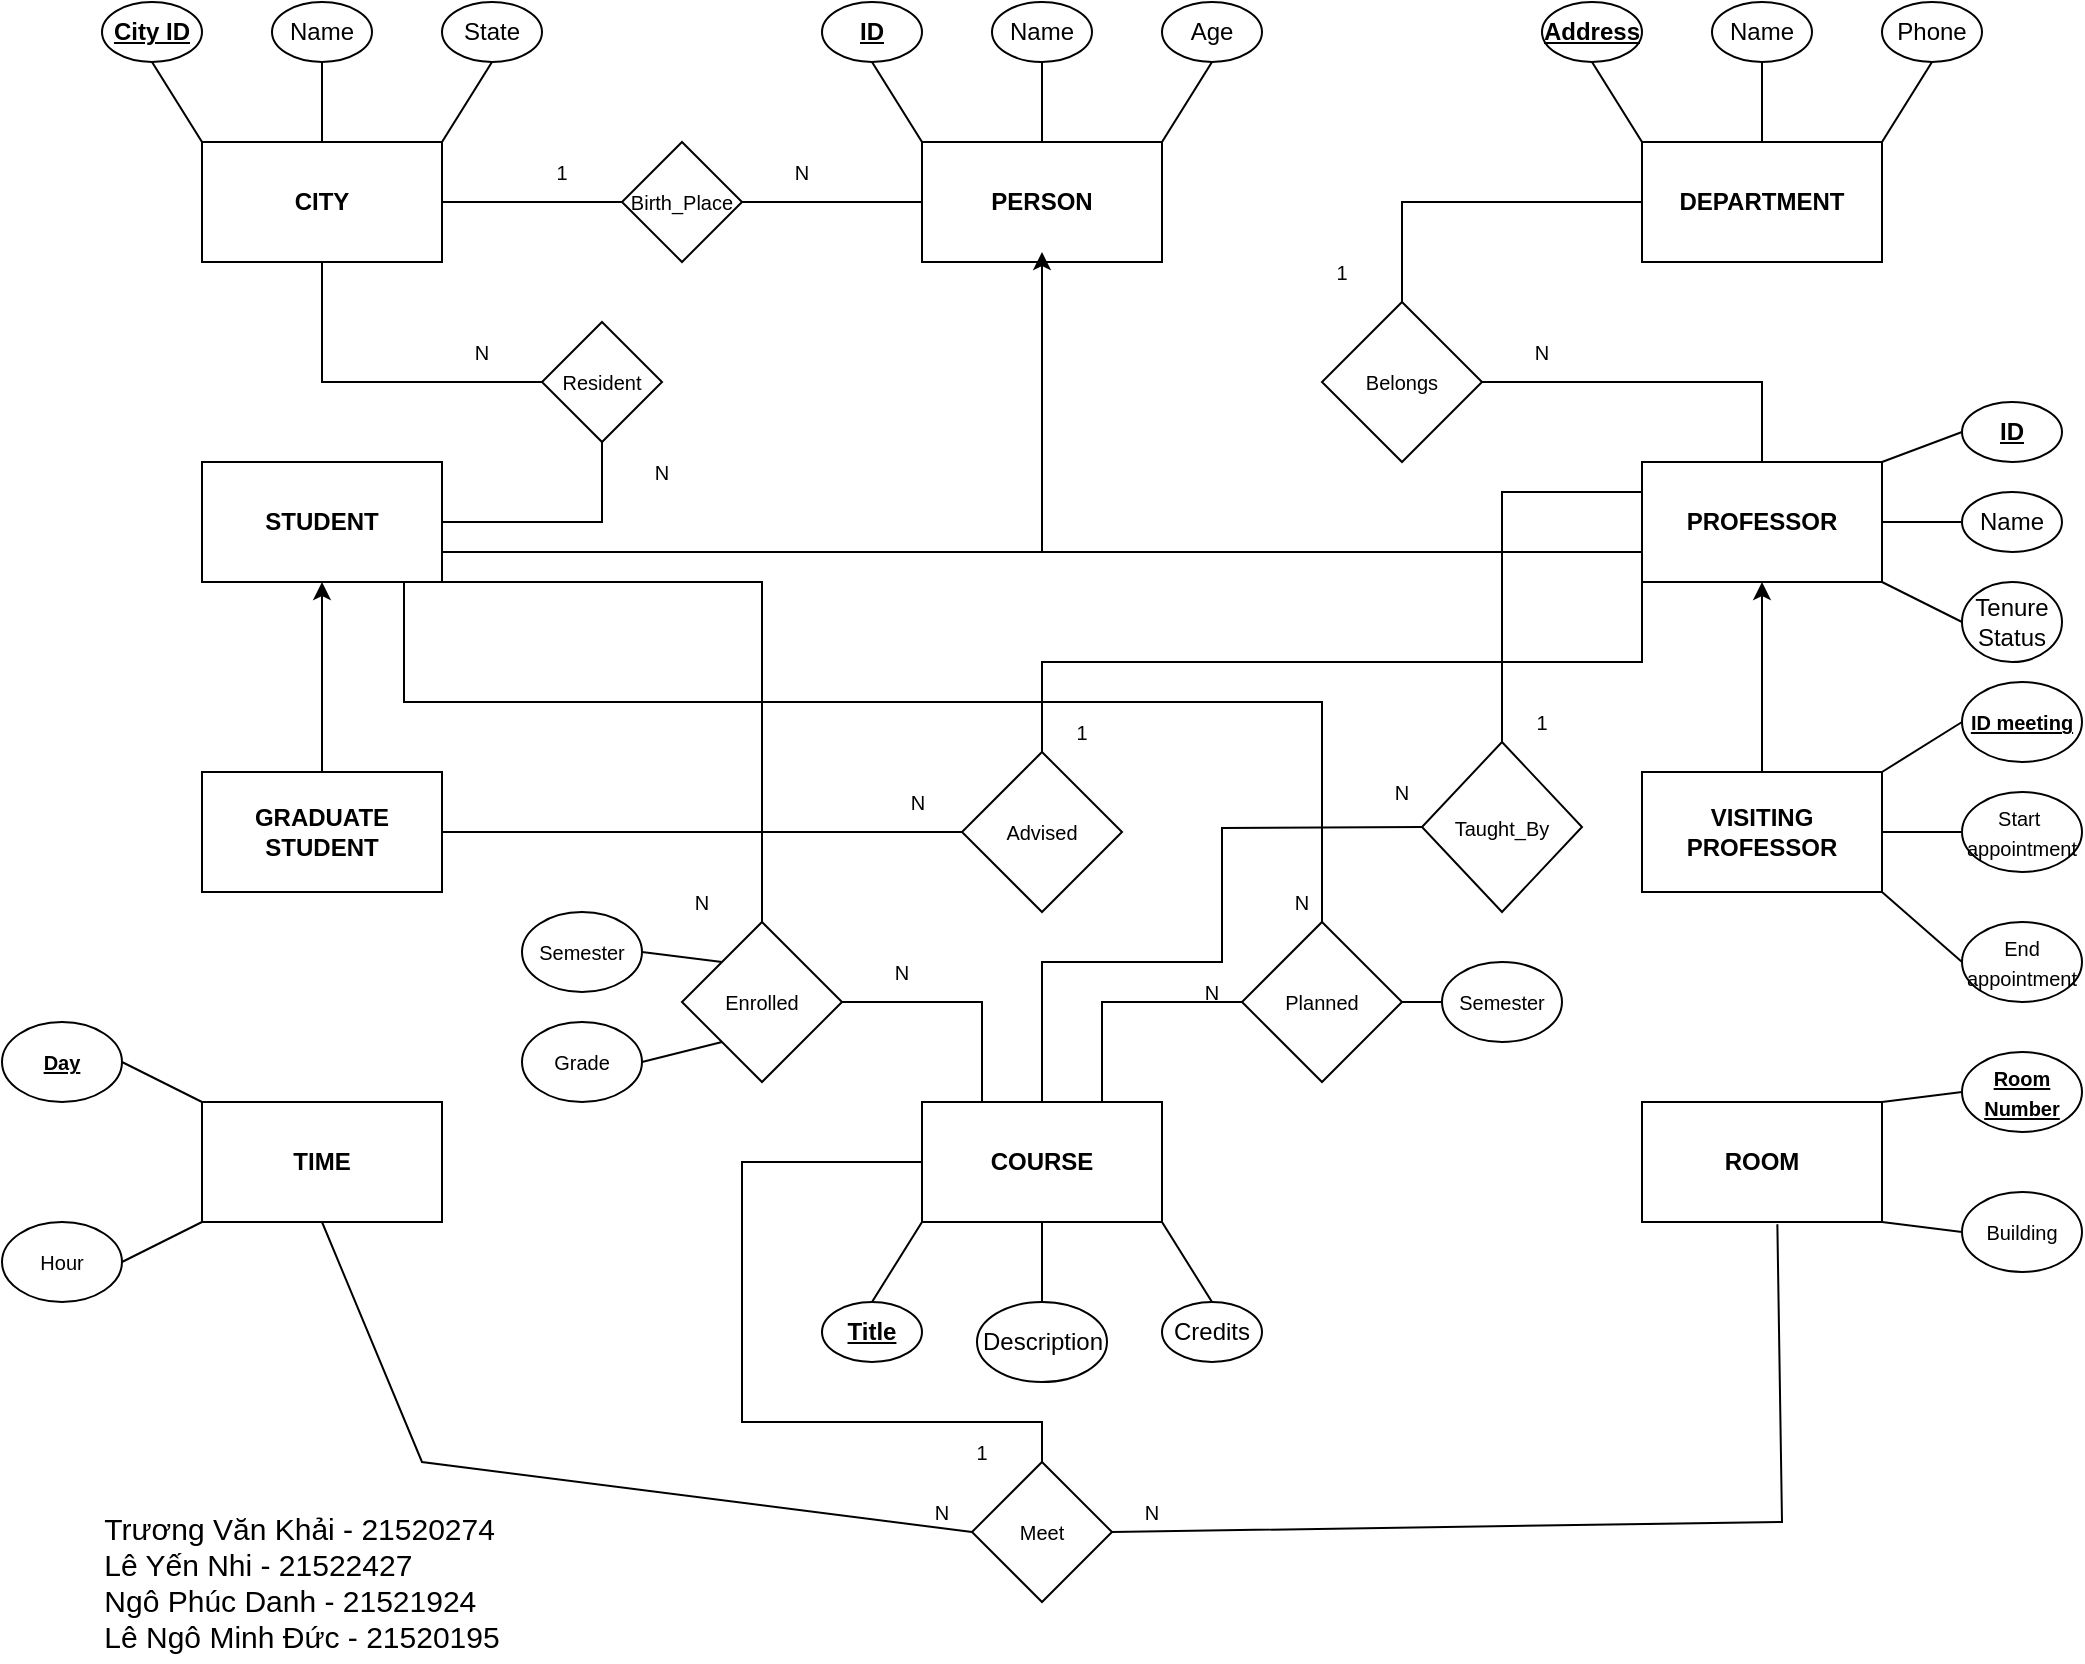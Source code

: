 <mxfile version="21.1.2" type="device">
  <diagram name="Page-1" id="ab_Uid5dcE32SzvnxdGC">
    <mxGraphModel dx="1276" dy="654" grid="1" gridSize="10" guides="1" tooltips="1" connect="1" arrows="1" fold="1" page="1" pageScale="1" pageWidth="1100" pageHeight="850" math="0" shadow="0">
      <root>
        <mxCell id="0" />
        <mxCell id="1" parent="0" />
        <mxCell id="QxSOPmF_ZFx1kEeD80Ws-1" value="&lt;b&gt;CITY&lt;/b&gt;" style="rounded=0;whiteSpace=wrap;html=1;" parent="1" vertex="1">
          <mxGeometry x="120" y="80" width="120" height="60" as="geometry" />
        </mxCell>
        <mxCell id="QxSOPmF_ZFx1kEeD80Ws-2" value="&lt;b&gt;COURSE&lt;/b&gt;" style="rounded=0;whiteSpace=wrap;html=1;" parent="1" vertex="1">
          <mxGeometry x="480" y="560" width="120" height="60" as="geometry" />
        </mxCell>
        <mxCell id="QxSOPmF_ZFx1kEeD80Ws-3" value="&lt;b&gt;GRADUATE&lt;br&gt;STUDENT&lt;/b&gt;" style="rounded=0;whiteSpace=wrap;html=1;" parent="1" vertex="1">
          <mxGeometry x="120" y="395" width="120" height="60" as="geometry" />
        </mxCell>
        <mxCell id="QxSOPmF_ZFx1kEeD80Ws-4" value="&lt;b&gt;ROOM&lt;/b&gt;" style="rounded=0;whiteSpace=wrap;html=1;" parent="1" vertex="1">
          <mxGeometry x="840" y="560" width="120" height="60" as="geometry" />
        </mxCell>
        <mxCell id="QxSOPmF_ZFx1kEeD80Ws-5" value="&lt;b&gt;TIME&lt;/b&gt;" style="rounded=0;whiteSpace=wrap;html=1;" parent="1" vertex="1">
          <mxGeometry x="120" y="560" width="120" height="60" as="geometry" />
        </mxCell>
        <mxCell id="QxSOPmF_ZFx1kEeD80Ws-6" value="&lt;b&gt;STUDENT&lt;/b&gt;" style="rounded=0;whiteSpace=wrap;html=1;" parent="1" vertex="1">
          <mxGeometry x="120" y="240" width="120" height="60" as="geometry" />
        </mxCell>
        <mxCell id="QxSOPmF_ZFx1kEeD80Ws-7" value="&lt;b&gt;PERSON&lt;/b&gt;" style="rounded=0;whiteSpace=wrap;html=1;" parent="1" vertex="1">
          <mxGeometry x="480" y="80" width="120" height="60" as="geometry" />
        </mxCell>
        <mxCell id="QxSOPmF_ZFx1kEeD80Ws-8" value="&lt;b&gt;VISITING&lt;br&gt;PROFESSOR&lt;/b&gt;" style="rounded=0;whiteSpace=wrap;html=1;" parent="1" vertex="1">
          <mxGeometry x="840" y="395" width="120" height="60" as="geometry" />
        </mxCell>
        <mxCell id="QxSOPmF_ZFx1kEeD80Ws-9" value="&lt;b&gt;PROFESSOR&lt;/b&gt;" style="rounded=0;whiteSpace=wrap;html=1;" parent="1" vertex="1">
          <mxGeometry x="840" y="240" width="120" height="60" as="geometry" />
        </mxCell>
        <mxCell id="QxSOPmF_ZFx1kEeD80Ws-10" value="&lt;b&gt;DEPARTMENT&lt;/b&gt;" style="rounded=0;whiteSpace=wrap;html=1;" parent="1" vertex="1">
          <mxGeometry x="840" y="80" width="120" height="60" as="geometry" />
        </mxCell>
        <mxCell id="QxSOPmF_ZFx1kEeD80Ws-16" value="" style="endArrow=none;html=1;rounded=0;exitX=0.5;exitY=1;exitDx=0;exitDy=0;entryX=0;entryY=0;entryDx=0;entryDy=0;" parent="1" source="QxSOPmF_ZFx1kEeD80Ws-59" target="QxSOPmF_ZFx1kEeD80Ws-1" edge="1">
          <mxGeometry width="50" height="50" relative="1" as="geometry">
            <mxPoint x="100" y="40" as="sourcePoint" />
            <mxPoint x="520" y="250" as="targetPoint" />
          </mxGeometry>
        </mxCell>
        <mxCell id="QxSOPmF_ZFx1kEeD80Ws-17" value="" style="endArrow=none;html=1;rounded=0;exitX=0.75;exitY=1;exitDx=0;exitDy=0;entryX=0.5;entryY=0;entryDx=0;entryDy=0;" parent="1" target="QxSOPmF_ZFx1kEeD80Ws-1" edge="1">
          <mxGeometry width="50" height="50" relative="1" as="geometry">
            <mxPoint x="180" y="40" as="sourcePoint" />
            <mxPoint x="130.0" y="90" as="targetPoint" />
          </mxGeometry>
        </mxCell>
        <mxCell id="QxSOPmF_ZFx1kEeD80Ws-18" value="" style="endArrow=none;html=1;rounded=0;exitX=0.5;exitY=1;exitDx=0;exitDy=0;entryX=1;entryY=0;entryDx=0;entryDy=0;" parent="1" source="QxSOPmF_ZFx1kEeD80Ws-61" target="QxSOPmF_ZFx1kEeD80Ws-1" edge="1">
          <mxGeometry width="50" height="50" relative="1" as="geometry">
            <mxPoint x="270" y="40" as="sourcePoint" />
            <mxPoint x="190.0" y="90" as="targetPoint" />
          </mxGeometry>
        </mxCell>
        <mxCell id="QxSOPmF_ZFx1kEeD80Ws-59" value="&lt;u&gt;&lt;b&gt;City ID&lt;/b&gt;&lt;/u&gt;" style="ellipse;whiteSpace=wrap;html=1;" parent="1" vertex="1">
          <mxGeometry x="70" y="10" width="50" height="30" as="geometry" />
        </mxCell>
        <mxCell id="QxSOPmF_ZFx1kEeD80Ws-60" value="Name" style="ellipse;whiteSpace=wrap;html=1;" parent="1" vertex="1">
          <mxGeometry x="155" y="10" width="50" height="30" as="geometry" />
        </mxCell>
        <mxCell id="QxSOPmF_ZFx1kEeD80Ws-61" value="State" style="ellipse;whiteSpace=wrap;html=1;" parent="1" vertex="1">
          <mxGeometry x="240" y="10" width="50" height="30" as="geometry" />
        </mxCell>
        <mxCell id="QxSOPmF_ZFx1kEeD80Ws-62" value="" style="endArrow=none;html=1;rounded=0;exitX=0.5;exitY=1;exitDx=0;exitDy=0;entryX=0;entryY=0;entryDx=0;entryDy=0;" parent="1" source="QxSOPmF_ZFx1kEeD80Ws-65" edge="1">
          <mxGeometry width="50" height="50" relative="1" as="geometry">
            <mxPoint x="460" y="40" as="sourcePoint" />
            <mxPoint x="480" y="80" as="targetPoint" />
          </mxGeometry>
        </mxCell>
        <mxCell id="QxSOPmF_ZFx1kEeD80Ws-63" value="" style="endArrow=none;html=1;rounded=0;exitX=0.75;exitY=1;exitDx=0;exitDy=0;entryX=0.5;entryY=0;entryDx=0;entryDy=0;" parent="1" edge="1">
          <mxGeometry width="50" height="50" relative="1" as="geometry">
            <mxPoint x="540" y="40" as="sourcePoint" />
            <mxPoint x="540" y="80" as="targetPoint" />
          </mxGeometry>
        </mxCell>
        <mxCell id="QxSOPmF_ZFx1kEeD80Ws-64" value="" style="endArrow=none;html=1;rounded=0;exitX=0.5;exitY=1;exitDx=0;exitDy=0;entryX=1;entryY=0;entryDx=0;entryDy=0;" parent="1" source="QxSOPmF_ZFx1kEeD80Ws-67" edge="1">
          <mxGeometry width="50" height="50" relative="1" as="geometry">
            <mxPoint x="630" y="40" as="sourcePoint" />
            <mxPoint x="600" y="80" as="targetPoint" />
          </mxGeometry>
        </mxCell>
        <mxCell id="QxSOPmF_ZFx1kEeD80Ws-65" value="&lt;u&gt;&lt;b&gt;ID&lt;/b&gt;&lt;/u&gt;" style="ellipse;whiteSpace=wrap;html=1;" parent="1" vertex="1">
          <mxGeometry x="430" y="10" width="50" height="30" as="geometry" />
        </mxCell>
        <mxCell id="QxSOPmF_ZFx1kEeD80Ws-66" value="Name" style="ellipse;whiteSpace=wrap;html=1;" parent="1" vertex="1">
          <mxGeometry x="515" y="10" width="50" height="30" as="geometry" />
        </mxCell>
        <mxCell id="QxSOPmF_ZFx1kEeD80Ws-67" value="Age" style="ellipse;whiteSpace=wrap;html=1;" parent="1" vertex="1">
          <mxGeometry x="600" y="10" width="50" height="30" as="geometry" />
        </mxCell>
        <mxCell id="QxSOPmF_ZFx1kEeD80Ws-69" value="" style="endArrow=none;html=1;rounded=0;entryX=0.5;entryY=0;entryDx=0;entryDy=0;exitX=0.5;exitY=1;exitDx=0;exitDy=0;" parent="1" source="QxSOPmF_ZFx1kEeD80Ws-72" target="QxSOPmF_ZFx1kEeD80Ws-10" edge="1">
          <mxGeometry width="50" height="50" relative="1" as="geometry">
            <mxPoint x="900" y="40" as="sourcePoint" />
            <mxPoint x="900" y="80" as="targetPoint" />
          </mxGeometry>
        </mxCell>
        <mxCell id="QxSOPmF_ZFx1kEeD80Ws-70" value="" style="endArrow=none;html=1;rounded=0;exitX=0.5;exitY=1;exitDx=0;exitDy=0;entryX=1;entryY=0;entryDx=0;entryDy=0;" parent="1" source="QxSOPmF_ZFx1kEeD80Ws-73" edge="1">
          <mxGeometry width="50" height="50" relative="1" as="geometry">
            <mxPoint x="990" y="40" as="sourcePoint" />
            <mxPoint x="960" y="80" as="targetPoint" />
          </mxGeometry>
        </mxCell>
        <mxCell id="QxSOPmF_ZFx1kEeD80Ws-72" value="Name" style="ellipse;whiteSpace=wrap;html=1;" parent="1" vertex="1">
          <mxGeometry x="875" y="10" width="50" height="30" as="geometry" />
        </mxCell>
        <mxCell id="QxSOPmF_ZFx1kEeD80Ws-73" value="Phone" style="ellipse;whiteSpace=wrap;html=1;" parent="1" vertex="1">
          <mxGeometry x="960" y="10" width="50" height="30" as="geometry" />
        </mxCell>
        <mxCell id="QxSOPmF_ZFx1kEeD80Ws-74" value="" style="endArrow=none;html=1;rounded=0;exitX=0.5;exitY=1;exitDx=0;exitDy=0;" parent="1" source="QxSOPmF_ZFx1kEeD80Ws-76" edge="1">
          <mxGeometry width="50" height="50" relative="1" as="geometry">
            <mxPoint x="870" y="40" as="sourcePoint" />
            <mxPoint x="840" y="80" as="targetPoint" />
          </mxGeometry>
        </mxCell>
        <mxCell id="QxSOPmF_ZFx1kEeD80Ws-76" value="&lt;b&gt;&lt;u&gt;Address&lt;/u&gt;&lt;/b&gt;" style="ellipse;whiteSpace=wrap;html=1;" parent="1" vertex="1">
          <mxGeometry x="790" y="10" width="50" height="30" as="geometry" />
        </mxCell>
        <mxCell id="QxSOPmF_ZFx1kEeD80Ws-80" value="" style="endArrow=none;html=1;rounded=0;entryX=1;entryY=0.5;entryDx=0;entryDy=0;" parent="1" source="QxSOPmF_ZFx1kEeD80Ws-82" target="QxSOPmF_ZFx1kEeD80Ws-9" edge="1">
          <mxGeometry width="50" height="50" relative="1" as="geometry">
            <mxPoint x="1030" y="240" as="sourcePoint" />
            <mxPoint x="1030" y="280" as="targetPoint" />
          </mxGeometry>
        </mxCell>
        <mxCell id="QxSOPmF_ZFx1kEeD80Ws-81" value="" style="endArrow=none;html=1;rounded=0;exitX=0;exitY=0.5;exitDx=0;exitDy=0;entryX=1;entryY=1;entryDx=0;entryDy=0;" parent="1" source="QxSOPmF_ZFx1kEeD80Ws-83" target="QxSOPmF_ZFx1kEeD80Ws-9" edge="1">
          <mxGeometry width="50" height="50" relative="1" as="geometry">
            <mxPoint x="1120" y="240" as="sourcePoint" />
            <mxPoint x="1090" y="280" as="targetPoint" />
          </mxGeometry>
        </mxCell>
        <mxCell id="QxSOPmF_ZFx1kEeD80Ws-82" value="Name" style="ellipse;whiteSpace=wrap;html=1;" parent="1" vertex="1">
          <mxGeometry x="1000" y="255" width="50" height="30" as="geometry" />
        </mxCell>
        <mxCell id="QxSOPmF_ZFx1kEeD80Ws-83" value="Tenure&lt;br&gt;Status" style="ellipse;whiteSpace=wrap;html=1;" parent="1" vertex="1">
          <mxGeometry x="1000" y="300" width="50" height="40" as="geometry" />
        </mxCell>
        <mxCell id="QxSOPmF_ZFx1kEeD80Ws-84" value="" style="endArrow=none;html=1;rounded=0;exitX=0;exitY=0.5;exitDx=0;exitDy=0;entryX=1;entryY=0;entryDx=0;entryDy=0;" parent="1" source="QxSOPmF_ZFx1kEeD80Ws-85" target="QxSOPmF_ZFx1kEeD80Ws-9" edge="1">
          <mxGeometry width="50" height="50" relative="1" as="geometry">
            <mxPoint x="1000" y="240" as="sourcePoint" />
            <mxPoint x="970" y="280" as="targetPoint" />
          </mxGeometry>
        </mxCell>
        <mxCell id="QxSOPmF_ZFx1kEeD80Ws-85" value="&lt;b&gt;&lt;u&gt;ID&lt;/u&gt;&lt;/b&gt;" style="ellipse;whiteSpace=wrap;html=1;" parent="1" vertex="1">
          <mxGeometry x="1000" y="210" width="50" height="30" as="geometry" />
        </mxCell>
        <mxCell id="QxSOPmF_ZFx1kEeD80Ws-87" value="&lt;span style=&quot;font-size: 10px;&quot;&gt;&lt;b style=&quot;&quot;&gt;&lt;u&gt;ID meeting&lt;/u&gt;&lt;/b&gt;&lt;/span&gt;" style="ellipse;whiteSpace=wrap;html=1;" parent="1" vertex="1">
          <mxGeometry x="1000" y="350" width="60" height="40" as="geometry" />
        </mxCell>
        <mxCell id="QxSOPmF_ZFx1kEeD80Ws-88" value="&lt;font style=&quot;font-size: 10px;&quot;&gt;End&lt;br&gt;appointment&lt;/font&gt;" style="ellipse;whiteSpace=wrap;html=1;" parent="1" vertex="1">
          <mxGeometry x="1000" y="470" width="60" height="40" as="geometry" />
        </mxCell>
        <mxCell id="QxSOPmF_ZFx1kEeD80Ws-90" value="" style="endArrow=none;html=1;rounded=0;fontSize=10;exitX=1;exitY=0;exitDx=0;exitDy=0;entryX=0;entryY=0.5;entryDx=0;entryDy=0;" parent="1" source="QxSOPmF_ZFx1kEeD80Ws-8" target="QxSOPmF_ZFx1kEeD80Ws-87" edge="1">
          <mxGeometry width="50" height="50" relative="1" as="geometry">
            <mxPoint x="810" y="410" as="sourcePoint" />
            <mxPoint x="997" y="380" as="targetPoint" />
          </mxGeometry>
        </mxCell>
        <mxCell id="QxSOPmF_ZFx1kEeD80Ws-91" value="" style="endArrow=none;html=1;rounded=0;fontSize=10;exitX=1;exitY=1;exitDx=0;exitDy=0;entryX=0;entryY=0.5;entryDx=0;entryDy=0;" parent="1" source="QxSOPmF_ZFx1kEeD80Ws-8" target="QxSOPmF_ZFx1kEeD80Ws-88" edge="1">
          <mxGeometry width="50" height="50" relative="1" as="geometry">
            <mxPoint x="970" y="405" as="sourcePoint" />
            <mxPoint x="1007" y="390" as="targetPoint" />
          </mxGeometry>
        </mxCell>
        <mxCell id="QxSOPmF_ZFx1kEeD80Ws-92" value="&lt;font style=&quot;font-size: 10px;&quot;&gt;&lt;b&gt;&lt;u&gt;Room&lt;br&gt;Number&lt;/u&gt;&lt;/b&gt;&lt;/font&gt;" style="ellipse;whiteSpace=wrap;html=1;" parent="1" vertex="1">
          <mxGeometry x="1000" y="535" width="60" height="40" as="geometry" />
        </mxCell>
        <mxCell id="QxSOPmF_ZFx1kEeD80Ws-93" value="&lt;span style=&quot;font-size: 10px;&quot;&gt;Building&lt;/span&gt;" style="ellipse;whiteSpace=wrap;html=1;" parent="1" vertex="1">
          <mxGeometry x="1000" y="605" width="60" height="40" as="geometry" />
        </mxCell>
        <mxCell id="QxSOPmF_ZFx1kEeD80Ws-94" value="" style="endArrow=none;html=1;rounded=0;fontSize=10;exitX=1;exitY=0;exitDx=0;exitDy=0;entryX=0;entryY=0.5;entryDx=0;entryDy=0;" parent="1" target="QxSOPmF_ZFx1kEeD80Ws-92" edge="1">
          <mxGeometry width="50" height="50" relative="1" as="geometry">
            <mxPoint x="960" y="560" as="sourcePoint" />
            <mxPoint x="997" y="545" as="targetPoint" />
          </mxGeometry>
        </mxCell>
        <mxCell id="QxSOPmF_ZFx1kEeD80Ws-95" value="" style="endArrow=none;html=1;rounded=0;fontSize=10;exitX=1;exitY=1;exitDx=0;exitDy=0;entryX=0;entryY=0.5;entryDx=0;entryDy=0;" parent="1" target="QxSOPmF_ZFx1kEeD80Ws-93" edge="1">
          <mxGeometry width="50" height="50" relative="1" as="geometry">
            <mxPoint x="960" y="620" as="sourcePoint" />
            <mxPoint x="1007" y="555" as="targetPoint" />
          </mxGeometry>
        </mxCell>
        <mxCell id="QxSOPmF_ZFx1kEeD80Ws-97" value="&lt;font style=&quot;font-size: 10px;&quot;&gt;Start&amp;nbsp;&lt;br&gt;appointment&lt;/font&gt;" style="ellipse;whiteSpace=wrap;html=1;" parent="1" vertex="1">
          <mxGeometry x="1000" y="405" width="60" height="40" as="geometry" />
        </mxCell>
        <mxCell id="QxSOPmF_ZFx1kEeD80Ws-98" value="" style="endArrow=none;html=1;rounded=0;fontSize=10;exitX=1;exitY=0;exitDx=0;exitDy=0;entryX=0;entryY=0.5;entryDx=0;entryDy=0;" parent="1" target="QxSOPmF_ZFx1kEeD80Ws-97" edge="1">
          <mxGeometry width="50" height="50" relative="1" as="geometry">
            <mxPoint x="960" y="425" as="sourcePoint" />
            <mxPoint x="997" y="410" as="targetPoint" />
          </mxGeometry>
        </mxCell>
        <mxCell id="QxSOPmF_ZFx1kEeD80Ws-99" value="" style="endArrow=none;html=1;rounded=0;exitX=0.5;exitY=0;exitDx=0;exitDy=0;entryX=0;entryY=1;entryDx=0;entryDy=0;" parent="1" source="QxSOPmF_ZFx1kEeD80Ws-102" target="QxSOPmF_ZFx1kEeD80Ws-2" edge="1">
          <mxGeometry width="50" height="50" relative="1" as="geometry">
            <mxPoint x="460" y="690" as="sourcePoint" />
            <mxPoint x="480" y="730" as="targetPoint" />
          </mxGeometry>
        </mxCell>
        <mxCell id="QxSOPmF_ZFx1kEeD80Ws-100" value="" style="endArrow=none;html=1;rounded=0;exitX=0.5;exitY=1;exitDx=0;exitDy=0;" parent="1" source="QxSOPmF_ZFx1kEeD80Ws-2" target="QxSOPmF_ZFx1kEeD80Ws-103" edge="1">
          <mxGeometry width="50" height="50" relative="1" as="geometry">
            <mxPoint x="540" y="690" as="sourcePoint" />
            <mxPoint x="540" y="730" as="targetPoint" />
          </mxGeometry>
        </mxCell>
        <mxCell id="QxSOPmF_ZFx1kEeD80Ws-101" value="" style="endArrow=none;html=1;rounded=0;exitX=0.5;exitY=0;exitDx=0;exitDy=0;entryX=1;entryY=1;entryDx=0;entryDy=0;" parent="1" source="QxSOPmF_ZFx1kEeD80Ws-104" target="QxSOPmF_ZFx1kEeD80Ws-2" edge="1">
          <mxGeometry width="50" height="50" relative="1" as="geometry">
            <mxPoint x="630" y="690" as="sourcePoint" />
            <mxPoint x="600" y="730" as="targetPoint" />
          </mxGeometry>
        </mxCell>
        <mxCell id="QxSOPmF_ZFx1kEeD80Ws-102" value="&lt;u&gt;&lt;b&gt;Title&lt;/b&gt;&lt;/u&gt;" style="ellipse;whiteSpace=wrap;html=1;" parent="1" vertex="1">
          <mxGeometry x="430" y="660" width="50" height="30" as="geometry" />
        </mxCell>
        <mxCell id="QxSOPmF_ZFx1kEeD80Ws-103" value="Description" style="ellipse;whiteSpace=wrap;html=1;" parent="1" vertex="1">
          <mxGeometry x="507.5" y="660" width="65" height="40" as="geometry" />
        </mxCell>
        <mxCell id="QxSOPmF_ZFx1kEeD80Ws-104" value="Credits" style="ellipse;whiteSpace=wrap;html=1;" parent="1" vertex="1">
          <mxGeometry x="600" y="660" width="50" height="30" as="geometry" />
        </mxCell>
        <mxCell id="QxSOPmF_ZFx1kEeD80Ws-105" value="&lt;span style=&quot;font-size: 10px;&quot;&gt;&lt;b&gt;&lt;u&gt;Day&lt;/u&gt;&lt;/b&gt;&lt;/span&gt;" style="ellipse;whiteSpace=wrap;html=1;" parent="1" vertex="1">
          <mxGeometry x="20" y="520" width="60" height="40" as="geometry" />
        </mxCell>
        <mxCell id="QxSOPmF_ZFx1kEeD80Ws-106" value="&lt;span style=&quot;font-size: 10px;&quot;&gt;Hour&lt;/span&gt;" style="ellipse;whiteSpace=wrap;html=1;" parent="1" vertex="1">
          <mxGeometry x="20" y="620" width="60" height="40" as="geometry" />
        </mxCell>
        <mxCell id="QxSOPmF_ZFx1kEeD80Ws-107" value="" style="endArrow=none;html=1;rounded=0;fontSize=10;exitX=0;exitY=0;exitDx=0;exitDy=0;entryX=1;entryY=0.5;entryDx=0;entryDy=0;" parent="1" source="QxSOPmF_ZFx1kEeD80Ws-5" target="QxSOPmF_ZFx1kEeD80Ws-105" edge="1">
          <mxGeometry width="50" height="50" relative="1" as="geometry">
            <mxPoint x="-40" y="570" as="sourcePoint" />
            <mxPoint x="70" y="560" as="targetPoint" />
          </mxGeometry>
        </mxCell>
        <mxCell id="QxSOPmF_ZFx1kEeD80Ws-108" value="" style="endArrow=none;html=1;rounded=0;fontSize=10;exitX=0;exitY=1;exitDx=0;exitDy=0;entryX=1;entryY=0.5;entryDx=0;entryDy=0;" parent="1" source="QxSOPmF_ZFx1kEeD80Ws-5" target="QxSOPmF_ZFx1kEeD80Ws-106" edge="1">
          <mxGeometry width="50" height="50" relative="1" as="geometry">
            <mxPoint x="-40" y="630" as="sourcePoint" />
            <mxPoint x="7" y="565" as="targetPoint" />
          </mxGeometry>
        </mxCell>
        <mxCell id="QxSOPmF_ZFx1kEeD80Ws-110" value="Resident" style="rhombus;whiteSpace=wrap;html=1;fontSize=10;" parent="1" vertex="1">
          <mxGeometry x="290" y="170" width="60" height="60" as="geometry" />
        </mxCell>
        <mxCell id="QxSOPmF_ZFx1kEeD80Ws-111" value="" style="endArrow=none;html=1;rounded=0;fontSize=10;exitX=1;exitY=0.5;exitDx=0;exitDy=0;entryX=0.5;entryY=1;entryDx=0;entryDy=0;" parent="1" source="QxSOPmF_ZFx1kEeD80Ws-6" target="QxSOPmF_ZFx1kEeD80Ws-110" edge="1">
          <mxGeometry width="50" height="50" relative="1" as="geometry">
            <mxPoint x="300" y="250" as="sourcePoint" />
            <mxPoint x="350" y="200" as="targetPoint" />
            <Array as="points">
              <mxPoint x="320" y="270" />
            </Array>
          </mxGeometry>
        </mxCell>
        <mxCell id="QxSOPmF_ZFx1kEeD80Ws-112" value="" style="endArrow=none;html=1;rounded=0;fontSize=10;exitX=0.5;exitY=1;exitDx=0;exitDy=0;entryX=0;entryY=0.5;entryDx=0;entryDy=0;" parent="1" source="QxSOPmF_ZFx1kEeD80Ws-1" target="QxSOPmF_ZFx1kEeD80Ws-110" edge="1">
          <mxGeometry width="50" height="50" relative="1" as="geometry">
            <mxPoint x="300" y="250" as="sourcePoint" />
            <mxPoint x="350" y="200" as="targetPoint" />
            <Array as="points">
              <mxPoint x="180" y="200" />
            </Array>
          </mxGeometry>
        </mxCell>
        <mxCell id="QxSOPmF_ZFx1kEeD80Ws-113" value="" style="endArrow=none;html=1;rounded=0;fontSize=10;exitX=1;exitY=0.75;exitDx=0;exitDy=0;entryX=0;entryY=0.75;entryDx=0;entryDy=0;" parent="1" source="QxSOPmF_ZFx1kEeD80Ws-6" target="QxSOPmF_ZFx1kEeD80Ws-9" edge="1">
          <mxGeometry width="50" height="50" relative="1" as="geometry">
            <mxPoint x="520" y="260" as="sourcePoint" />
            <mxPoint x="570" y="210" as="targetPoint" />
          </mxGeometry>
        </mxCell>
        <mxCell id="QxSOPmF_ZFx1kEeD80Ws-114" value="" style="endArrow=classic;html=1;rounded=0;fontSize=10;entryX=0.5;entryY=1;entryDx=0;entryDy=0;" parent="1" edge="1">
          <mxGeometry width="50" height="50" relative="1" as="geometry">
            <mxPoint x="540" y="285" as="sourcePoint" />
            <mxPoint x="540" y="135" as="targetPoint" />
          </mxGeometry>
        </mxCell>
        <mxCell id="QxSOPmF_ZFx1kEeD80Ws-115" value="" style="endArrow=classic;html=1;rounded=0;fontSize=10;entryX=0.5;entryY=1;entryDx=0;entryDy=0;" parent="1" source="QxSOPmF_ZFx1kEeD80Ws-3" target="QxSOPmF_ZFx1kEeD80Ws-6" edge="1">
          <mxGeometry width="50" height="50" relative="1" as="geometry">
            <mxPoint x="180" y="390" as="sourcePoint" />
            <mxPoint x="530" y="320" as="targetPoint" />
          </mxGeometry>
        </mxCell>
        <mxCell id="QxSOPmF_ZFx1kEeD80Ws-116" value="Advised" style="rhombus;whiteSpace=wrap;html=1;fontSize=10;" parent="1" vertex="1">
          <mxGeometry x="500" y="385" width="80" height="80" as="geometry" />
        </mxCell>
        <mxCell id="QxSOPmF_ZFx1kEeD80Ws-117" value="" style="endArrow=none;html=1;rounded=0;fontSize=10;exitX=1;exitY=0.5;exitDx=0;exitDy=0;entryX=0;entryY=0.5;entryDx=0;entryDy=0;" parent="1" source="QxSOPmF_ZFx1kEeD80Ws-3" target="QxSOPmF_ZFx1kEeD80Ws-116" edge="1">
          <mxGeometry width="50" height="50" relative="1" as="geometry">
            <mxPoint x="490" y="320" as="sourcePoint" />
            <mxPoint x="540" y="270" as="targetPoint" />
          </mxGeometry>
        </mxCell>
        <mxCell id="QxSOPmF_ZFx1kEeD80Ws-118" value="" style="endArrow=none;html=1;rounded=0;fontSize=10;exitX=0;exitY=1;exitDx=0;exitDy=0;entryX=0.5;entryY=0;entryDx=0;entryDy=0;" parent="1" source="QxSOPmF_ZFx1kEeD80Ws-9" target="QxSOPmF_ZFx1kEeD80Ws-116" edge="1">
          <mxGeometry width="50" height="50" relative="1" as="geometry">
            <mxPoint x="250" y="435" as="sourcePoint" />
            <mxPoint x="510" y="435" as="targetPoint" />
            <Array as="points">
              <mxPoint x="840" y="340" />
              <mxPoint x="540" y="340" />
            </Array>
          </mxGeometry>
        </mxCell>
        <mxCell id="QxSOPmF_ZFx1kEeD80Ws-119" value="" style="endArrow=classic;html=1;rounded=0;fontSize=10;entryX=0.5;entryY=1;entryDx=0;entryDy=0;" parent="1" source="QxSOPmF_ZFx1kEeD80Ws-8" target="QxSOPmF_ZFx1kEeD80Ws-9" edge="1">
          <mxGeometry width="50" height="50" relative="1" as="geometry">
            <mxPoint x="900" y="390" as="sourcePoint" />
            <mxPoint x="540" y="270" as="targetPoint" />
          </mxGeometry>
        </mxCell>
        <mxCell id="QxSOPmF_ZFx1kEeD80Ws-120" value="Belongs" style="rhombus;whiteSpace=wrap;html=1;fontSize=10;" parent="1" vertex="1">
          <mxGeometry x="680" y="160" width="80" height="80" as="geometry" />
        </mxCell>
        <mxCell id="QxSOPmF_ZFx1kEeD80Ws-121" value="" style="endArrow=none;html=1;rounded=0;fontSize=10;entryX=0;entryY=0.5;entryDx=0;entryDy=0;exitX=0.5;exitY=0;exitDx=0;exitDy=0;" parent="1" source="QxSOPmF_ZFx1kEeD80Ws-120" target="QxSOPmF_ZFx1kEeD80Ws-10" edge="1">
          <mxGeometry width="50" height="50" relative="1" as="geometry">
            <mxPoint x="700" y="230" as="sourcePoint" />
            <mxPoint x="750" y="180" as="targetPoint" />
            <Array as="points">
              <mxPoint x="720" y="110" />
            </Array>
          </mxGeometry>
        </mxCell>
        <mxCell id="QxSOPmF_ZFx1kEeD80Ws-122" value="" style="endArrow=none;html=1;rounded=0;fontSize=10;exitX=1;exitY=0.5;exitDx=0;exitDy=0;entryX=0.5;entryY=0;entryDx=0;entryDy=0;" parent="1" source="QxSOPmF_ZFx1kEeD80Ws-120" target="QxSOPmF_ZFx1kEeD80Ws-9" edge="1">
          <mxGeometry width="50" height="50" relative="1" as="geometry">
            <mxPoint x="260" y="445" as="sourcePoint" />
            <mxPoint x="520" y="445" as="targetPoint" />
            <Array as="points">
              <mxPoint x="900" y="200" />
            </Array>
          </mxGeometry>
        </mxCell>
        <mxCell id="QxSOPmF_ZFx1kEeD80Ws-123" value="Birth_Place" style="rhombus;whiteSpace=wrap;html=1;fontSize=10;" parent="1" vertex="1">
          <mxGeometry x="330" y="80" width="60" height="60" as="geometry" />
        </mxCell>
        <mxCell id="QxSOPmF_ZFx1kEeD80Ws-124" value="" style="endArrow=none;html=1;rounded=0;fontSize=10;exitX=1;exitY=0.5;exitDx=0;exitDy=0;entryX=0;entryY=0.5;entryDx=0;entryDy=0;" parent="1" source="QxSOPmF_ZFx1kEeD80Ws-1" target="QxSOPmF_ZFx1kEeD80Ws-123" edge="1">
          <mxGeometry width="50" height="50" relative="1" as="geometry">
            <mxPoint x="530" y="240" as="sourcePoint" />
            <mxPoint x="580" y="190" as="targetPoint" />
          </mxGeometry>
        </mxCell>
        <mxCell id="QxSOPmF_ZFx1kEeD80Ws-126" value="" style="endArrow=none;html=1;rounded=0;fontSize=10;entryX=1;entryY=0.5;entryDx=0;entryDy=0;exitX=0;exitY=0.5;exitDx=0;exitDy=0;" parent="1" source="QxSOPmF_ZFx1kEeD80Ws-7" target="QxSOPmF_ZFx1kEeD80Ws-123" edge="1">
          <mxGeometry width="50" height="50" relative="1" as="geometry">
            <mxPoint x="530" y="240" as="sourcePoint" />
            <mxPoint x="400" y="140" as="targetPoint" />
          </mxGeometry>
        </mxCell>
        <mxCell id="QxSOPmF_ZFx1kEeD80Ws-127" value="Enrolled" style="rhombus;whiteSpace=wrap;html=1;fontSize=10;" parent="1" vertex="1">
          <mxGeometry x="360" y="470" width="80" height="80" as="geometry" />
        </mxCell>
        <mxCell id="QxSOPmF_ZFx1kEeD80Ws-128" value="&lt;span style=&quot;font-size: 10px;&quot;&gt;Semester&lt;/span&gt;" style="ellipse;whiteSpace=wrap;html=1;" parent="1" vertex="1">
          <mxGeometry x="280" y="465" width="60" height="40" as="geometry" />
        </mxCell>
        <mxCell id="QxSOPmF_ZFx1kEeD80Ws-129" value="&lt;span style=&quot;font-size: 10px;&quot;&gt;Grade&lt;/span&gt;" style="ellipse;whiteSpace=wrap;html=1;" parent="1" vertex="1">
          <mxGeometry x="280" y="520" width="60" height="40" as="geometry" />
        </mxCell>
        <mxCell id="QxSOPmF_ZFx1kEeD80Ws-130" value="" style="endArrow=none;html=1;rounded=0;fontSize=10;exitX=0;exitY=0;exitDx=0;exitDy=0;entryX=1;entryY=0.5;entryDx=0;entryDy=0;" parent="1" source="QxSOPmF_ZFx1kEeD80Ws-127" target="QxSOPmF_ZFx1kEeD80Ws-128" edge="1">
          <mxGeometry width="50" height="50" relative="1" as="geometry">
            <mxPoint x="370" y="485" as="sourcePoint" />
            <mxPoint x="320" y="485" as="targetPoint" />
          </mxGeometry>
        </mxCell>
        <mxCell id="QxSOPmF_ZFx1kEeD80Ws-131" value="" style="endArrow=none;html=1;rounded=0;fontSize=10;exitX=0;exitY=1;exitDx=0;exitDy=0;entryX=1;entryY=0.5;entryDx=0;entryDy=0;" parent="1" source="QxSOPmF_ZFx1kEeD80Ws-127" target="QxSOPmF_ZFx1kEeD80Ws-129" edge="1">
          <mxGeometry width="50" height="50" relative="1" as="geometry">
            <mxPoint x="370" y="545" as="sourcePoint" />
            <mxPoint x="257" y="490" as="targetPoint" />
          </mxGeometry>
        </mxCell>
        <mxCell id="QxSOPmF_ZFx1kEeD80Ws-132" value="" style="endArrow=none;html=1;rounded=0;fontSize=10;entryX=0.5;entryY=0;entryDx=0;entryDy=0;exitX=1;exitY=1;exitDx=0;exitDy=0;" parent="1" source="QxSOPmF_ZFx1kEeD80Ws-6" target="QxSOPmF_ZFx1kEeD80Ws-127" edge="1">
          <mxGeometry width="50" height="50" relative="1" as="geometry">
            <mxPoint x="380" y="470" as="sourcePoint" />
            <mxPoint x="430" y="420" as="targetPoint" />
            <Array as="points">
              <mxPoint x="400" y="300" />
            </Array>
          </mxGeometry>
        </mxCell>
        <mxCell id="QxSOPmF_ZFx1kEeD80Ws-133" value="" style="endArrow=none;html=1;rounded=0;fontSize=10;exitX=1;exitY=0.5;exitDx=0;exitDy=0;exitPerimeter=0;entryX=0.25;entryY=0;entryDx=0;entryDy=0;" parent="1" source="QxSOPmF_ZFx1kEeD80Ws-127" target="QxSOPmF_ZFx1kEeD80Ws-2" edge="1">
          <mxGeometry width="50" height="50" relative="1" as="geometry">
            <mxPoint x="380" y="470" as="sourcePoint" />
            <mxPoint x="430" y="420" as="targetPoint" />
            <Array as="points">
              <mxPoint x="510" y="510" />
            </Array>
          </mxGeometry>
        </mxCell>
        <mxCell id="QxSOPmF_ZFx1kEeD80Ws-134" value="Planned" style="rhombus;whiteSpace=wrap;html=1;fontSize=10;" parent="1" vertex="1">
          <mxGeometry x="640" y="470" width="80" height="80" as="geometry" />
        </mxCell>
        <mxCell id="QxSOPmF_ZFx1kEeD80Ws-135" value="&lt;span style=&quot;font-size: 10px;&quot;&gt;Semester&lt;/span&gt;" style="ellipse;whiteSpace=wrap;html=1;" parent="1" vertex="1">
          <mxGeometry x="740" y="490" width="60" height="40" as="geometry" />
        </mxCell>
        <mxCell id="QxSOPmF_ZFx1kEeD80Ws-140" value="" style="endArrow=none;html=1;rounded=0;fontSize=10;entryX=0;entryY=0.5;entryDx=0;entryDy=0;exitX=1;exitY=0.5;exitDx=0;exitDy=0;" parent="1" source="QxSOPmF_ZFx1kEeD80Ws-134" target="QxSOPmF_ZFx1kEeD80Ws-135" edge="1">
          <mxGeometry width="50" height="50" relative="1" as="geometry">
            <mxPoint x="750" y="500" as="sourcePoint" />
            <mxPoint x="540" y="370" as="targetPoint" />
          </mxGeometry>
        </mxCell>
        <mxCell id="QxSOPmF_ZFx1kEeD80Ws-141" value="" style="endArrow=none;html=1;rounded=0;fontSize=10;entryX=0.5;entryY=0;entryDx=0;entryDy=0;" parent="1" target="QxSOPmF_ZFx1kEeD80Ws-134" edge="1">
          <mxGeometry width="50" height="50" relative="1" as="geometry">
            <mxPoint x="221" y="300" as="sourcePoint" />
            <mxPoint x="540" y="370" as="targetPoint" />
            <Array as="points">
              <mxPoint x="221" y="360" />
              <mxPoint x="680" y="360" />
            </Array>
          </mxGeometry>
        </mxCell>
        <mxCell id="QxSOPmF_ZFx1kEeD80Ws-142" value="" style="endArrow=none;html=1;rounded=0;fontSize=10;exitX=0;exitY=0.5;exitDx=0;exitDy=0;entryX=0.75;entryY=0;entryDx=0;entryDy=0;" parent="1" source="QxSOPmF_ZFx1kEeD80Ws-134" target="QxSOPmF_ZFx1kEeD80Ws-2" edge="1">
          <mxGeometry width="50" height="50" relative="1" as="geometry">
            <mxPoint x="450" y="520" as="sourcePoint" />
            <mxPoint x="520" y="570" as="targetPoint" />
            <Array as="points">
              <mxPoint x="570" y="510" />
            </Array>
          </mxGeometry>
        </mxCell>
        <mxCell id="QxSOPmF_ZFx1kEeD80Ws-143" value="Meet" style="rhombus;whiteSpace=wrap;html=1;fontSize=10;" parent="1" vertex="1">
          <mxGeometry x="505" y="740" width="70" height="70" as="geometry" />
        </mxCell>
        <mxCell id="QxSOPmF_ZFx1kEeD80Ws-144" value="" style="endArrow=none;html=1;rounded=0;fontSize=10;exitX=0.5;exitY=1;exitDx=0;exitDy=0;entryX=0;entryY=0.5;entryDx=0;entryDy=0;" parent="1" source="QxSOPmF_ZFx1kEeD80Ws-5" target="QxSOPmF_ZFx1kEeD80Ws-143" edge="1">
          <mxGeometry width="50" height="50" relative="1" as="geometry">
            <mxPoint x="480" y="690" as="sourcePoint" />
            <mxPoint x="500" y="760" as="targetPoint" />
            <Array as="points">
              <mxPoint x="230" y="740" />
            </Array>
          </mxGeometry>
        </mxCell>
        <mxCell id="QxSOPmF_ZFx1kEeD80Ws-145" value="" style="endArrow=none;html=1;rounded=0;fontSize=10;exitX=0.564;exitY=1.019;exitDx=0;exitDy=0;entryX=1;entryY=0.5;entryDx=0;entryDy=0;exitPerimeter=0;" parent="1" source="QxSOPmF_ZFx1kEeD80Ws-4" target="QxSOPmF_ZFx1kEeD80Ws-143" edge="1">
          <mxGeometry width="50" height="50" relative="1" as="geometry">
            <mxPoint x="190" y="630" as="sourcePoint" />
            <mxPoint x="515" y="785" as="targetPoint" />
            <Array as="points">
              <mxPoint x="910" y="770" />
            </Array>
          </mxGeometry>
        </mxCell>
        <mxCell id="QxSOPmF_ZFx1kEeD80Ws-146" value="" style="endArrow=none;html=1;rounded=0;fontSize=10;entryX=0;entryY=0.5;entryDx=0;entryDy=0;exitX=0.5;exitY=0;exitDx=0;exitDy=0;" parent="1" source="QxSOPmF_ZFx1kEeD80Ws-143" target="QxSOPmF_ZFx1kEeD80Ws-2" edge="1">
          <mxGeometry width="50" height="50" relative="1" as="geometry">
            <mxPoint x="480" y="710" as="sourcePoint" />
            <mxPoint x="530" y="660" as="targetPoint" />
            <Array as="points">
              <mxPoint x="540" y="720" />
              <mxPoint x="390" y="720" />
              <mxPoint x="390" y="590" />
            </Array>
          </mxGeometry>
        </mxCell>
        <mxCell id="QxSOPmF_ZFx1kEeD80Ws-147" value="Taught_By" style="rhombus;whiteSpace=wrap;html=1;fontSize=10;" parent="1" vertex="1">
          <mxGeometry x="730" y="380" width="80" height="85" as="geometry" />
        </mxCell>
        <mxCell id="QxSOPmF_ZFx1kEeD80Ws-148" value="" style="endArrow=none;html=1;rounded=0;fontSize=10;exitX=0;exitY=0.25;exitDx=0;exitDy=0;" parent="1" source="QxSOPmF_ZFx1kEeD80Ws-9" edge="1">
          <mxGeometry width="50" height="50" relative="1" as="geometry">
            <mxPoint x="740" y="430" as="sourcePoint" />
            <mxPoint x="770" y="380" as="targetPoint" />
            <Array as="points">
              <mxPoint x="770" y="255" />
            </Array>
          </mxGeometry>
        </mxCell>
        <mxCell id="QxSOPmF_ZFx1kEeD80Ws-149" value="" style="endArrow=none;html=1;rounded=0;fontSize=10;exitX=0.5;exitY=0;exitDx=0;exitDy=0;entryX=0;entryY=0.5;entryDx=0;entryDy=0;" parent="1" source="QxSOPmF_ZFx1kEeD80Ws-2" target="QxSOPmF_ZFx1kEeD80Ws-147" edge="1">
          <mxGeometry width="50" height="50" relative="1" as="geometry">
            <mxPoint x="640" y="480" as="sourcePoint" />
            <mxPoint x="690" y="430" as="targetPoint" />
            <Array as="points">
              <mxPoint x="540" y="490" />
              <mxPoint x="630" y="490" />
              <mxPoint x="630" y="423" />
            </Array>
          </mxGeometry>
        </mxCell>
        <mxCell id="QxSOPmF_ZFx1kEeD80Ws-150" value="1" style="text;html=1;strokeColor=none;fillColor=none;align=center;verticalAlign=middle;whiteSpace=wrap;rounded=0;fontSize=10;" parent="1" vertex="1">
          <mxGeometry x="270" y="80" width="60" height="30" as="geometry" />
        </mxCell>
        <mxCell id="QxSOPmF_ZFx1kEeD80Ws-151" value="N" style="text;html=1;strokeColor=none;fillColor=none;align=center;verticalAlign=middle;whiteSpace=wrap;rounded=0;fontSize=10;" parent="1" vertex="1">
          <mxGeometry x="390" y="80" width="60" height="30" as="geometry" />
        </mxCell>
        <mxCell id="QxSOPmF_ZFx1kEeD80Ws-152" value="N" style="text;html=1;strokeColor=none;fillColor=none;align=center;verticalAlign=middle;whiteSpace=wrap;rounded=0;fontSize=10;" parent="1" vertex="1">
          <mxGeometry x="230" y="170" width="60" height="30" as="geometry" />
        </mxCell>
        <mxCell id="QxSOPmF_ZFx1kEeD80Ws-153" value="N" style="text;html=1;strokeColor=none;fillColor=none;align=center;verticalAlign=middle;whiteSpace=wrap;rounded=0;fontSize=10;" parent="1" vertex="1">
          <mxGeometry x="320" y="230" width="60" height="30" as="geometry" />
        </mxCell>
        <mxCell id="QxSOPmF_ZFx1kEeD80Ws-154" value="1" style="text;html=1;strokeColor=none;fillColor=none;align=center;verticalAlign=middle;whiteSpace=wrap;rounded=0;fontSize=10;" parent="1" vertex="1">
          <mxGeometry x="660" y="130" width="60" height="30" as="geometry" />
        </mxCell>
        <mxCell id="QxSOPmF_ZFx1kEeD80Ws-155" value="N" style="text;html=1;strokeColor=none;fillColor=none;align=center;verticalAlign=middle;whiteSpace=wrap;rounded=0;fontSize=10;" parent="1" vertex="1">
          <mxGeometry x="760" y="170" width="60" height="30" as="geometry" />
        </mxCell>
        <mxCell id="QxSOPmF_ZFx1kEeD80Ws-156" value="N" style="text;html=1;strokeColor=none;fillColor=none;align=center;verticalAlign=middle;whiteSpace=wrap;rounded=0;fontSize=10;" parent="1" vertex="1">
          <mxGeometry x="340" y="445" width="60" height="30" as="geometry" />
        </mxCell>
        <mxCell id="QxSOPmF_ZFx1kEeD80Ws-157" value="N" style="text;html=1;strokeColor=none;fillColor=none;align=center;verticalAlign=middle;whiteSpace=wrap;rounded=0;fontSize=10;" parent="1" vertex="1">
          <mxGeometry x="440" y="480" width="60" height="30" as="geometry" />
        </mxCell>
        <mxCell id="QxSOPmF_ZFx1kEeD80Ws-158" value="N" style="text;html=1;strokeColor=none;fillColor=none;align=center;verticalAlign=middle;whiteSpace=wrap;rounded=0;fontSize=10;" parent="1" vertex="1">
          <mxGeometry x="640" y="445" width="60" height="30" as="geometry" />
        </mxCell>
        <mxCell id="QxSOPmF_ZFx1kEeD80Ws-159" value="N" style="text;html=1;strokeColor=none;fillColor=none;align=center;verticalAlign=middle;whiteSpace=wrap;rounded=0;fontSize=10;" parent="1" vertex="1">
          <mxGeometry x="595" y="490" width="60" height="30" as="geometry" />
        </mxCell>
        <mxCell id="QxSOPmF_ZFx1kEeD80Ws-160" value="N" style="text;html=1;strokeColor=none;fillColor=none;align=center;verticalAlign=middle;whiteSpace=wrap;rounded=0;fontSize=10;" parent="1" vertex="1">
          <mxGeometry x="447.5" y="395" width="60" height="30" as="geometry" />
        </mxCell>
        <mxCell id="QxSOPmF_ZFx1kEeD80Ws-161" value="1" style="text;html=1;strokeColor=none;fillColor=none;align=center;verticalAlign=middle;whiteSpace=wrap;rounded=0;fontSize=10;" parent="1" vertex="1">
          <mxGeometry x="530" y="360" width="60" height="30" as="geometry" />
        </mxCell>
        <mxCell id="QxSOPmF_ZFx1kEeD80Ws-162" value="N" style="text;html=1;strokeColor=none;fillColor=none;align=center;verticalAlign=middle;whiteSpace=wrap;rounded=0;fontSize=10;" parent="1" vertex="1">
          <mxGeometry x="690" y="390" width="60" height="30" as="geometry" />
        </mxCell>
        <mxCell id="QxSOPmF_ZFx1kEeD80Ws-163" value="1" style="text;html=1;strokeColor=none;fillColor=none;align=center;verticalAlign=middle;whiteSpace=wrap;rounded=0;fontSize=10;" parent="1" vertex="1">
          <mxGeometry x="760" y="355" width="60" height="30" as="geometry" />
        </mxCell>
        <mxCell id="QxSOPmF_ZFx1kEeD80Ws-164" value="N" style="text;html=1;strokeColor=none;fillColor=none;align=center;verticalAlign=middle;whiteSpace=wrap;rounded=0;fontSize=10;" parent="1" vertex="1">
          <mxGeometry x="565" y="750" width="60" height="30" as="geometry" />
        </mxCell>
        <mxCell id="QxSOPmF_ZFx1kEeD80Ws-165" value="N" style="text;html=1;strokeColor=none;fillColor=none;align=center;verticalAlign=middle;whiteSpace=wrap;rounded=0;fontSize=10;" parent="1" vertex="1">
          <mxGeometry x="460" y="750" width="60" height="30" as="geometry" />
        </mxCell>
        <mxCell id="QxSOPmF_ZFx1kEeD80Ws-166" value="1" style="text;html=1;strokeColor=none;fillColor=none;align=center;verticalAlign=middle;whiteSpace=wrap;rounded=0;fontSize=10;" parent="1" vertex="1">
          <mxGeometry x="480" y="720" width="60" height="30" as="geometry" />
        </mxCell>
        <mxCell id="r6kAvry2ieSXt-EXwDfp-1" value="&lt;div style=&quot;text-align: left; font-size: 15px;&quot;&gt;&lt;span style=&quot;background-color: initial;&quot;&gt;&lt;font style=&quot;font-size: 15px;&quot;&gt;Trương Văn Khải - 21520274&lt;/font&gt;&lt;/span&gt;&lt;/div&gt;&lt;div style=&quot;text-align: left; font-size: 15px;&quot;&gt;&lt;span style=&quot;background-color: initial;&quot;&gt;&lt;font style=&quot;font-size: 15px;&quot;&gt;Lê Yến Nhi - 21522427&lt;/font&gt;&lt;/span&gt;&lt;/div&gt;&lt;div style=&quot;text-align: left; font-size: 15px;&quot;&gt;&lt;span style=&quot;background-color: initial;&quot;&gt;&lt;font style=&quot;font-size: 15px;&quot;&gt;Ngô Phúc Danh - 21521924&lt;/font&gt;&lt;/span&gt;&lt;/div&gt;&lt;div style=&quot;text-align: left; font-size: 15px;&quot;&gt;&lt;span style=&quot;background-color: initial;&quot;&gt;&lt;font style=&quot;font-size: 15px;&quot;&gt;Lê Ngô Minh Đức - 21520195&lt;/font&gt;&lt;/span&gt;&lt;/div&gt;" style="text;html=1;strokeColor=none;fillColor=none;align=center;verticalAlign=middle;whiteSpace=wrap;rounded=0;" vertex="1" parent="1">
          <mxGeometry x="30" y="760" width="280" height="80" as="geometry" />
        </mxCell>
      </root>
    </mxGraphModel>
  </diagram>
</mxfile>
